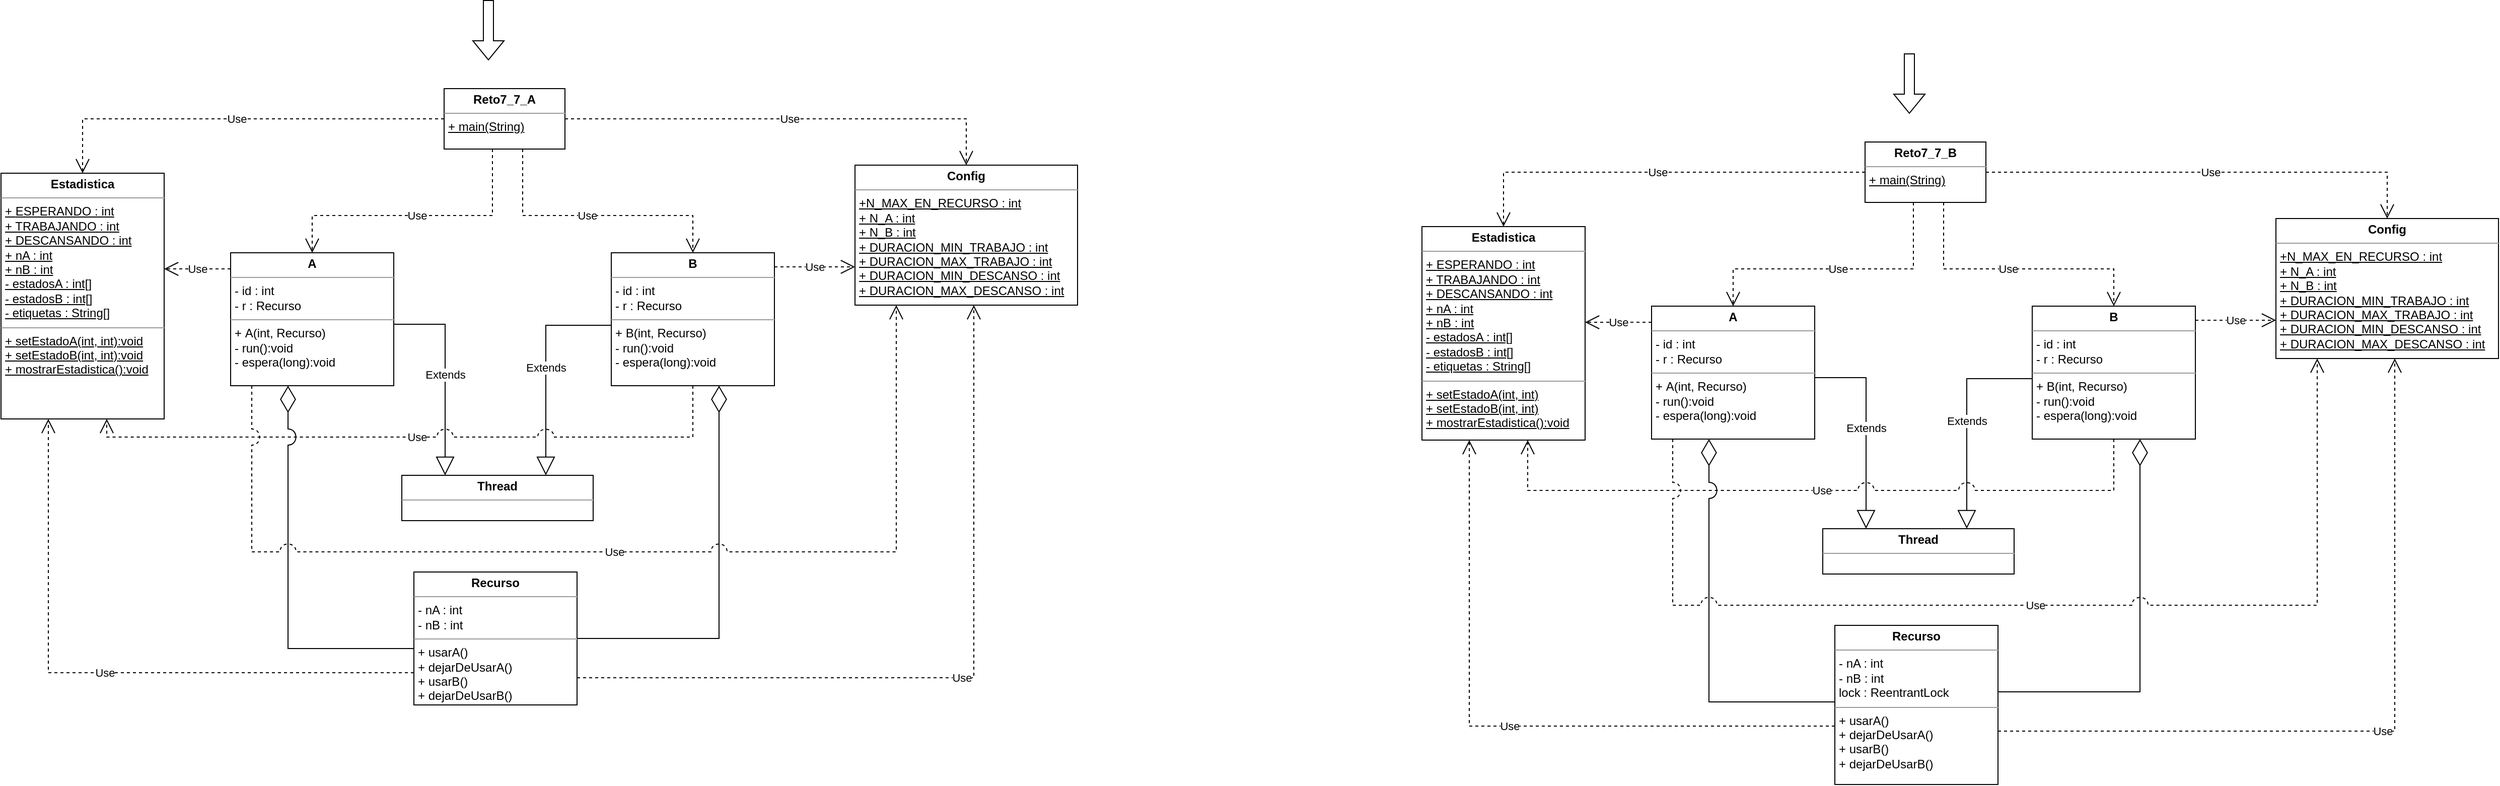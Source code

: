 <mxfile version="20.6.2" type="device"><diagram id="MzJFYPw6yOlojLo13A0B" name="Página-1"><mxGraphModel dx="1497" dy="886" grid="0" gridSize="10" guides="1" tooltips="1" connect="1" arrows="1" fold="1" page="1" pageScale="1" pageWidth="4000" pageHeight="2000" math="0" shadow="0"><root><mxCell id="0"/><mxCell id="1" parent="0"/><mxCell id="kdmSwV2Cofq7j0bnxIZ5-1" value="&lt;p style=&quot;margin:0px;margin-top:4px;text-align:center;&quot;&gt;&lt;b&gt;Reto7_7_A&lt;/b&gt;&lt;/p&gt;&lt;hr size=&quot;1&quot;&gt;&lt;p style=&quot;margin:0px;margin-left:4px;&quot;&gt;&lt;u&gt;+ main(String)&lt;/u&gt;&lt;br&gt;&lt;/p&gt;" style="verticalAlign=top;align=left;overflow=fill;fontSize=12;fontFamily=Helvetica;html=1;" parent="1" vertex="1"><mxGeometry x="1774" y="677" width="120" height="60" as="geometry"/></mxCell><mxCell id="kdmSwV2Cofq7j0bnxIZ5-2" value="" style="shape=flexArrow;endArrow=classic;html=1;rounded=0;" parent="1" edge="1"><mxGeometry width="50" height="50" relative="1" as="geometry"><mxPoint x="1818" y="589" as="sourcePoint"/><mxPoint x="1818" y="649" as="targetPoint"/></mxGeometry></mxCell><mxCell id="kdmSwV2Cofq7j0bnxIZ5-5" value="&lt;p style=&quot;margin:0px;margin-top:4px;text-align:center;&quot;&gt;&lt;b&gt;Config&lt;/b&gt;&lt;/p&gt;&lt;hr size=&quot;1&quot;&gt;&lt;p style=&quot;margin:0px;margin-left:4px;&quot;&gt;&lt;u&gt;+&lt;/u&gt;&lt;span style=&quot;background-color: initial;&quot;&gt;&lt;u&gt;N_MAX_EN_RECURSO : int&lt;/u&gt;&lt;/span&gt;&lt;/p&gt;&lt;p style=&quot;margin:0px;margin-left:4px;&quot;&gt;&lt;u&gt;+ N_A : int&lt;/u&gt;&lt;/p&gt;&lt;p style=&quot;margin:0px;margin-left:4px;&quot;&gt;&lt;u&gt;+ N_B : int&lt;/u&gt;&lt;/p&gt;&lt;p style=&quot;margin:0px;margin-left:4px;&quot;&gt;&lt;u&gt;+ DURACION_MIN_TRABAJO : int&lt;/u&gt;&lt;/p&gt;&lt;p style=&quot;margin:0px;margin-left:4px;&quot;&gt;&lt;u&gt;+ DURACION_MAX_TRABAJO : int&lt;/u&gt;&lt;/p&gt;&lt;p style=&quot;margin:0px;margin-left:4px;&quot;&gt;&lt;u&gt;+ DURACION_MIN_DESCANSO : int&lt;/u&gt;&lt;/p&gt;&lt;p style=&quot;margin:0px;margin-left:4px;&quot;&gt;&lt;u&gt;+ DURACION_MAX_DESCANSO : int&lt;/u&gt;&lt;/p&gt;" style="verticalAlign=top;align=left;overflow=fill;fontSize=12;fontFamily=Helvetica;html=1;" parent="1" vertex="1"><mxGeometry x="2182" y="753" width="221" height="139" as="geometry"/></mxCell><mxCell id="kdmSwV2Cofq7j0bnxIZ5-12" value="&lt;p style=&quot;margin:0px;margin-top:4px;text-align:center;&quot;&gt;&lt;b&gt;Thread&lt;/b&gt;&lt;/p&gt;&lt;hr size=&quot;1&quot;&gt;&lt;p style=&quot;margin:0px;margin-left:4px;&quot;&gt;&lt;br&gt;&lt;/p&gt;" style="verticalAlign=top;align=left;overflow=fill;fontSize=12;fontFamily=Helvetica;html=1;" parent="1" vertex="1"><mxGeometry x="1732" y="1061" width="190" height="45" as="geometry"/></mxCell><mxCell id="kdmSwV2Cofq7j0bnxIZ5-13" value="&lt;p style=&quot;margin:0px;margin-top:4px;text-align:center;&quot;&gt;&lt;b&gt;Estadistica&lt;/b&gt;&lt;/p&gt;&lt;hr size=&quot;1&quot;&gt;&lt;p style=&quot;margin:0px;margin-left:4px;&quot;&gt;&lt;u&gt;+&amp;nbsp;&lt;span style=&quot;background-color: initial;&quot;&gt;ESPERANDO : int&lt;/span&gt;&lt;br&gt;&lt;/u&gt;&lt;/p&gt;&lt;p style=&quot;margin:0px;margin-left:4px;&quot;&gt;&lt;u&gt;+ TRABAJANDO : int&lt;/u&gt;&lt;/p&gt;&lt;p style=&quot;margin:0px;margin-left:4px;&quot;&gt;&lt;u&gt;+ DESCANSANDO : int&lt;/u&gt;&lt;/p&gt;&lt;p style=&quot;margin:0px;margin-left:4px;&quot;&gt;&lt;u&gt;+ nA : int&lt;/u&gt;&lt;/p&gt;&lt;p style=&quot;margin:0px;margin-left:4px;&quot;&gt;&lt;u&gt;+ nB : int&lt;/u&gt;&lt;/p&gt;&lt;p style=&quot;margin:0px;margin-left:4px;&quot;&gt;&lt;u&gt;- estadosA : int[]&lt;/u&gt;&lt;/p&gt;&lt;p style=&quot;margin:0px;margin-left:4px;&quot;&gt;&lt;u&gt;- estadosB : int[]&lt;/u&gt;&lt;/p&gt;&lt;p style=&quot;margin:0px;margin-left:4px;&quot;&gt;&lt;u&gt;- etiquetas : String[]&lt;/u&gt;&lt;/p&gt;&lt;hr size=&quot;1&quot;&gt;&lt;p style=&quot;margin:0px;margin-left:4px;&quot;&gt;&lt;u&gt;+&amp;nbsp;&lt;/u&gt;&lt;span style=&quot;background-color: initial;&quot;&gt;&lt;u&gt;setEstadoA(int, int):void&lt;/u&gt;&lt;/span&gt;&lt;/p&gt;&lt;p style=&quot;margin:0px;margin-left:4px;&quot;&gt;&lt;span style=&quot;background-color: initial;&quot;&gt;&lt;u&gt;+ setEstadoB(int, int):void&lt;/u&gt;&lt;/span&gt;&lt;/p&gt;&lt;p style=&quot;margin:0px;margin-left:4px;&quot;&gt;&lt;u style=&quot;background-color: initial;&quot;&gt;+ mostrarEstadistica():void&lt;/u&gt;&lt;/p&gt;" style="verticalAlign=top;align=left;overflow=fill;fontSize=12;fontFamily=Helvetica;html=1;" parent="1" vertex="1"><mxGeometry x="1334" y="761" width="162" height="244" as="geometry"/></mxCell><mxCell id="dakjmJeMSCJuS75v7PJh-5" value="Extends" style="endArrow=block;endSize=16;endFill=0;html=1;rounded=0;edgeStyle=orthogonalEdgeStyle;" parent="1" source="O4V6Tt56ttpYO1jUraNd-1" target="kdmSwV2Cofq7j0bnxIZ5-12" edge="1"><mxGeometry width="160" relative="1" as="geometry"><mxPoint x="1627" y="457" as="sourcePoint"/><mxPoint x="1787" y="457" as="targetPoint"/><Array as="points"><mxPoint x="1775" y="911"/></Array></mxGeometry></mxCell><mxCell id="dakjmJeMSCJuS75v7PJh-6" value="Extends" style="endArrow=block;endSize=16;endFill=0;html=1;rounded=0;edgeStyle=orthogonalEdgeStyle;jumpStyle=arc;jumpSize=17;" parent="1" source="O4V6Tt56ttpYO1jUraNd-2" target="kdmSwV2Cofq7j0bnxIZ5-12" edge="1"><mxGeometry width="160" relative="1" as="geometry"><mxPoint x="1747.0" y="538" as="sourcePoint"/><mxPoint x="1643.0" y="305.0" as="targetPoint"/><Array as="points"><mxPoint x="1945" y="912"/><mxPoint x="1875" y="912"/></Array></mxGeometry></mxCell><mxCell id="dakjmJeMSCJuS75v7PJh-10" value="Use" style="endArrow=open;endSize=12;dashed=1;html=1;rounded=0;edgeStyle=orthogonalEdgeStyle;" parent="1" source="kdmSwV2Cofq7j0bnxIZ5-1" target="kdmSwV2Cofq7j0bnxIZ5-13" edge="1"><mxGeometry width="160" relative="1" as="geometry"><mxPoint x="2148" y="586.474" as="sourcePoint"/><mxPoint x="2218" y="778" as="targetPoint"/></mxGeometry></mxCell><mxCell id="O4V6Tt56ttpYO1jUraNd-1" value="&lt;p style=&quot;margin:0px;margin-top:4px;text-align:center;&quot;&gt;&lt;b&gt;A&lt;/b&gt;&lt;/p&gt;&lt;hr size=&quot;1&quot;&gt;&lt;p style=&quot;margin:0px;margin-left:4px;&quot;&gt;-&amp;nbsp;&lt;span style=&quot;background-color: initial;&quot;&gt;id : int&lt;/span&gt;&lt;br&gt;&lt;/p&gt;&lt;p style=&quot;margin:0px;margin-left:4px;&quot;&gt;- r : Recurso&lt;/p&gt;&lt;hr size=&quot;1&quot;&gt;&lt;p style=&quot;margin:0px;margin-left:4px;&quot;&gt;+&amp;nbsp;&lt;span style=&quot;background-color: initial;&quot;&gt;A(int, Recurso)&lt;/span&gt;&lt;/p&gt;&lt;p style=&quot;margin:0px;margin-left:4px;&quot;&gt;- run():void&lt;/p&gt;&lt;p style=&quot;margin:0px;margin-left:4px;&quot;&gt;- espera(long):void&lt;/p&gt;" style="verticalAlign=top;align=left;overflow=fill;fontSize=12;fontFamily=Helvetica;html=1;" vertex="1" parent="1"><mxGeometry x="1562" y="840" width="162" height="132" as="geometry"/></mxCell><mxCell id="O4V6Tt56ttpYO1jUraNd-2" value="&lt;p style=&quot;margin:0px;margin-top:4px;text-align:center;&quot;&gt;&lt;b&gt;B&lt;/b&gt;&lt;/p&gt;&lt;hr size=&quot;1&quot;&gt;&lt;p style=&quot;margin:0px;margin-left:4px;&quot;&gt;-&amp;nbsp;&lt;span style=&quot;background-color: initial;&quot;&gt;id : int&lt;/span&gt;&lt;br&gt;&lt;/p&gt;&lt;p style=&quot;margin:0px;margin-left:4px;&quot;&gt;- r : Recurso&lt;/p&gt;&lt;hr size=&quot;1&quot;&gt;&lt;p style=&quot;margin:0px;margin-left:4px;&quot;&gt;+ B&lt;span style=&quot;background-color: initial;&quot;&gt;(int, Recurso)&lt;/span&gt;&lt;/p&gt;&lt;p style=&quot;margin:0px;margin-left:4px;&quot;&gt;- run():void&lt;/p&gt;&lt;p style=&quot;margin:0px;margin-left:4px;&quot;&gt;- espera(long):void&lt;/p&gt;" style="verticalAlign=top;align=left;overflow=fill;fontSize=12;fontFamily=Helvetica;html=1;" vertex="1" parent="1"><mxGeometry x="1940" y="840" width="162" height="132" as="geometry"/></mxCell><mxCell id="O4V6Tt56ttpYO1jUraNd-3" value="&lt;p style=&quot;margin:0px;margin-top:4px;text-align:center;&quot;&gt;&lt;b&gt;Recurso&lt;/b&gt;&lt;/p&gt;&lt;hr size=&quot;1&quot;&gt;&lt;p style=&quot;margin:0px;margin-left:4px;&quot;&gt;-&amp;nbsp;&lt;span style=&quot;background-color: initial;&quot;&gt;nA : int&lt;/span&gt;&lt;br&gt;&lt;/p&gt;&lt;p style=&quot;margin:0px;margin-left:4px;&quot;&gt;- nB : int&lt;/p&gt;&lt;hr size=&quot;1&quot;&gt;&lt;p style=&quot;margin:0px;margin-left:4px;&quot;&gt;+&amp;nbsp;&lt;span style=&quot;background-color: initial;&quot;&gt;usarA()&lt;/span&gt;&lt;/p&gt;&lt;p style=&quot;margin:0px;margin-left:4px;&quot;&gt;+ dejarDeUsarA()&lt;/p&gt;&lt;p style=&quot;margin:0px;margin-left:4px;&quot;&gt;+ usarB()&lt;/p&gt;&lt;p style=&quot;margin:0px;margin-left:4px;&quot;&gt;+ dejarDeUsarB()&lt;/p&gt;" style="verticalAlign=top;align=left;overflow=fill;fontSize=12;fontFamily=Helvetica;html=1;" vertex="1" parent="1"><mxGeometry x="1744" y="1157" width="162" height="132" as="geometry"/></mxCell><mxCell id="O4V6Tt56ttpYO1jUraNd-6" value="Use" style="endArrow=open;endSize=12;dashed=1;html=1;rounded=0;edgeStyle=orthogonalEdgeStyle;exitX=0.75;exitY=1;exitDx=0;exitDy=0;" edge="1" parent="1" source="kdmSwV2Cofq7j0bnxIZ5-1" target="O4V6Tt56ttpYO1jUraNd-2"><mxGeometry width="160" relative="1" as="geometry"><mxPoint x="1892" y="715" as="sourcePoint"/><mxPoint x="2254.077" y="956" as="targetPoint"/><Array as="points"><mxPoint x="1852" y="803"/><mxPoint x="2021" y="803"/></Array></mxGeometry></mxCell><mxCell id="O4V6Tt56ttpYO1jUraNd-7" value="Use" style="endArrow=open;endSize=12;dashed=1;html=1;rounded=0;edgeStyle=orthogonalEdgeStyle;" edge="1" parent="1" source="kdmSwV2Cofq7j0bnxIZ5-1" target="O4V6Tt56ttpYO1jUraNd-1"><mxGeometry width="160" relative="1" as="geometry"><mxPoint x="1862" y="745" as="sourcePoint"/><mxPoint x="2031" y="850" as="targetPoint"/><Array as="points"><mxPoint x="1822" y="803"/><mxPoint x="1643" y="803"/></Array></mxGeometry></mxCell><mxCell id="O4V6Tt56ttpYO1jUraNd-8" value="Use" style="endArrow=open;endSize=12;dashed=1;html=1;rounded=0;edgeStyle=orthogonalEdgeStyle;" edge="1" parent="1" source="O4V6Tt56ttpYO1jUraNd-1" target="kdmSwV2Cofq7j0bnxIZ5-13"><mxGeometry width="160" relative="1" as="geometry"><mxPoint x="1784" y="717.0" as="sourcePoint"/><mxPoint x="1288" y="770" as="targetPoint"/><Array as="points"><mxPoint x="1519" y="856"/><mxPoint x="1519" y="856"/></Array></mxGeometry></mxCell><mxCell id="O4V6Tt56ttpYO1jUraNd-9" value="Use" style="endArrow=open;endSize=12;dashed=1;html=1;rounded=0;edgeStyle=orthogonalEdgeStyle;jumpStyle=arc;jumpSize=16;" edge="1" parent="1" source="O4V6Tt56ttpYO1jUraNd-2" target="kdmSwV2Cofq7j0bnxIZ5-13"><mxGeometry width="160" relative="1" as="geometry"><mxPoint x="1572.0" y="866.053" as="sourcePoint"/><mxPoint x="1369.0" y="866.053" as="targetPoint"/><Array as="points"><mxPoint x="2021" y="1023"/><mxPoint x="1439" y="1023"/><mxPoint x="1439" y="911"/></Array></mxGeometry></mxCell><mxCell id="O4V6Tt56ttpYO1jUraNd-10" value="" style="endArrow=diamondThin;endFill=0;endSize=24;html=1;rounded=0;jumpStyle=arc;jumpSize=16;edgeStyle=orthogonalEdgeStyle;" edge="1" parent="1" source="O4V6Tt56ttpYO1jUraNd-3" target="O4V6Tt56ttpYO1jUraNd-2"><mxGeometry width="160" relative="1" as="geometry"><mxPoint x="1661" y="963" as="sourcePoint"/><mxPoint x="1821" y="963" as="targetPoint"/><Array as="points"><mxPoint x="2047" y="1223"/></Array></mxGeometry></mxCell><mxCell id="O4V6Tt56ttpYO1jUraNd-11" value="" style="endArrow=diamondThin;endFill=0;endSize=24;html=1;rounded=0;jumpStyle=arc;jumpSize=16;edgeStyle=orthogonalEdgeStyle;" edge="1" parent="1" source="O4V6Tt56ttpYO1jUraNd-3" target="O4V6Tt56ttpYO1jUraNd-1"><mxGeometry width="160" relative="1" as="geometry"><mxPoint x="1916" y="1233" as="sourcePoint"/><mxPoint x="2057.053" y="982.0" as="targetPoint"/><Array as="points"><mxPoint x="1619" y="1233"/></Array></mxGeometry></mxCell><mxCell id="O4V6Tt56ttpYO1jUraNd-12" value="Use" style="endArrow=open;endSize=12;dashed=1;html=1;rounded=0;edgeStyle=orthogonalEdgeStyle;" edge="1" parent="1" source="kdmSwV2Cofq7j0bnxIZ5-1" target="kdmSwV2Cofq7j0bnxIZ5-5"><mxGeometry width="160" relative="1" as="geometry"><mxPoint x="1784" y="717.0" as="sourcePoint"/><mxPoint x="1425.053" y="771" as="targetPoint"/></mxGeometry></mxCell><mxCell id="O4V6Tt56ttpYO1jUraNd-13" value="Use" style="endArrow=open;endSize=12;dashed=1;html=1;rounded=0;edgeStyle=orthogonalEdgeStyle;" edge="1" parent="1" source="O4V6Tt56ttpYO1jUraNd-2" target="kdmSwV2Cofq7j0bnxIZ5-5"><mxGeometry width="160" relative="1" as="geometry"><mxPoint x="1572.0" y="866.053" as="sourcePoint"/><mxPoint x="1506" y="866.053" as="targetPoint"/><Array as="points"><mxPoint x="2163" y="854"/><mxPoint x="2163" y="854"/></Array></mxGeometry></mxCell><mxCell id="O4V6Tt56ttpYO1jUraNd-14" value="Use" style="endArrow=open;endSize=12;dashed=1;html=1;rounded=0;edgeStyle=orthogonalEdgeStyle;jumpStyle=arc;jumpSize=16;" edge="1" parent="1" source="O4V6Tt56ttpYO1jUraNd-1" target="kdmSwV2Cofq7j0bnxIZ5-5"><mxGeometry width="160" relative="1" as="geometry"><mxPoint x="2031.053" y="982.0" as="sourcePoint"/><mxPoint x="1448.947" y="962.0" as="targetPoint"/><Array as="points"><mxPoint x="1583" y="1137"/><mxPoint x="2223" y="1137"/></Array></mxGeometry></mxCell><mxCell id="O4V6Tt56ttpYO1jUraNd-15" value="Use" style="endArrow=open;endSize=12;dashed=1;html=1;rounded=0;edgeStyle=orthogonalEdgeStyle;jumpStyle=arc;jumpSize=16;" edge="1" parent="1" source="O4V6Tt56ttpYO1jUraNd-3" target="kdmSwV2Cofq7j0bnxIZ5-13"><mxGeometry width="160" relative="1" as="geometry"><mxPoint x="2031.053" y="982.0" as="sourcePoint"/><mxPoint x="1448.947" y="962.0" as="targetPoint"/><Array as="points"><mxPoint x="1381" y="1257"/></Array></mxGeometry></mxCell><mxCell id="O4V6Tt56ttpYO1jUraNd-16" value="Use" style="endArrow=open;endSize=12;dashed=1;html=1;rounded=0;edgeStyle=orthogonalEdgeStyle;jumpStyle=arc;jumpSize=16;" edge="1" parent="1" source="O4V6Tt56ttpYO1jUraNd-3" target="kdmSwV2Cofq7j0bnxIZ5-5"><mxGeometry width="160" relative="1" as="geometry"><mxPoint x="1754" y="1267" as="sourcePoint"/><mxPoint x="1391.053" y="962.0" as="targetPoint"/><Array as="points"><mxPoint x="2300" y="1262"/></Array></mxGeometry></mxCell><mxCell id="O4V6Tt56ttpYO1jUraNd-17" value="&lt;p style=&quot;margin:0px;margin-top:4px;text-align:center;&quot;&gt;&lt;b&gt;Reto7_7_B&lt;/b&gt;&lt;/p&gt;&lt;hr size=&quot;1&quot;&gt;&lt;p style=&quot;margin:0px;margin-left:4px;&quot;&gt;&lt;u&gt;+ main(String)&lt;/u&gt;&lt;br&gt;&lt;/p&gt;" style="verticalAlign=top;align=left;overflow=fill;fontSize=12;fontFamily=Helvetica;html=1;" vertex="1" parent="1"><mxGeometry x="3185" y="730" width="120" height="60" as="geometry"/></mxCell><mxCell id="O4V6Tt56ttpYO1jUraNd-18" value="" style="shape=flexArrow;endArrow=classic;html=1;rounded=0;" edge="1" parent="1"><mxGeometry width="50" height="50" relative="1" as="geometry"><mxPoint x="3229" y="642" as="sourcePoint"/><mxPoint x="3229" y="702" as="targetPoint"/></mxGeometry></mxCell><mxCell id="O4V6Tt56ttpYO1jUraNd-19" value="&lt;p style=&quot;margin:0px;margin-top:4px;text-align:center;&quot;&gt;&lt;b&gt;Config&lt;/b&gt;&lt;/p&gt;&lt;hr size=&quot;1&quot;&gt;&lt;p style=&quot;margin:0px;margin-left:4px;&quot;&gt;&lt;u&gt;+&lt;/u&gt;&lt;span style=&quot;background-color: initial;&quot;&gt;&lt;u&gt;N_MAX_EN_RECURSO : int&lt;/u&gt;&lt;/span&gt;&lt;/p&gt;&lt;p style=&quot;margin:0px;margin-left:4px;&quot;&gt;&lt;u&gt;+ N_A : int&lt;/u&gt;&lt;/p&gt;&lt;p style=&quot;margin:0px;margin-left:4px;&quot;&gt;&lt;u&gt;+ N_B : int&lt;/u&gt;&lt;/p&gt;&lt;p style=&quot;margin:0px;margin-left:4px;&quot;&gt;&lt;u&gt;+ DURACION_MIN_TRABAJO : int&lt;/u&gt;&lt;/p&gt;&lt;p style=&quot;margin:0px;margin-left:4px;&quot;&gt;&lt;u&gt;+ DURACION_MAX_TRABAJO : int&lt;/u&gt;&lt;/p&gt;&lt;p style=&quot;margin:0px;margin-left:4px;&quot;&gt;&lt;u&gt;+ DURACION_MIN_DESCANSO : int&lt;/u&gt;&lt;/p&gt;&lt;p style=&quot;margin:0px;margin-left:4px;&quot;&gt;&lt;u&gt;+ DURACION_MAX_DESCANSO : int&lt;/u&gt;&lt;/p&gt;" style="verticalAlign=top;align=left;overflow=fill;fontSize=12;fontFamily=Helvetica;html=1;" vertex="1" parent="1"><mxGeometry x="3593" y="806" width="221" height="139" as="geometry"/></mxCell><mxCell id="O4V6Tt56ttpYO1jUraNd-20" value="&lt;p style=&quot;margin:0px;margin-top:4px;text-align:center;&quot;&gt;&lt;b&gt;Thread&lt;/b&gt;&lt;/p&gt;&lt;hr size=&quot;1&quot;&gt;&lt;p style=&quot;margin:0px;margin-left:4px;&quot;&gt;&lt;br&gt;&lt;/p&gt;" style="verticalAlign=top;align=left;overflow=fill;fontSize=12;fontFamily=Helvetica;html=1;" vertex="1" parent="1"><mxGeometry x="3143" y="1114" width="190" height="45" as="geometry"/></mxCell><mxCell id="O4V6Tt56ttpYO1jUraNd-21" value="&lt;p style=&quot;margin:0px;margin-top:4px;text-align:center;&quot;&gt;&lt;b&gt;Estadistica&lt;/b&gt;&lt;/p&gt;&lt;hr size=&quot;1&quot;&gt;&lt;p style=&quot;margin:0px;margin-left:4px;&quot;&gt;&lt;u&gt;+&amp;nbsp;&lt;span style=&quot;background-color: initial;&quot;&gt;ESPERANDO : int&lt;/span&gt;&lt;br&gt;&lt;/u&gt;&lt;/p&gt;&lt;p style=&quot;margin:0px;margin-left:4px;&quot;&gt;&lt;u&gt;+ TRABAJANDO : int&lt;/u&gt;&lt;/p&gt;&lt;p style=&quot;margin:0px;margin-left:4px;&quot;&gt;&lt;u&gt;+ DESCANSANDO : int&lt;/u&gt;&lt;/p&gt;&lt;p style=&quot;margin:0px;margin-left:4px;&quot;&gt;&lt;u&gt;+ nA : int&lt;/u&gt;&lt;/p&gt;&lt;p style=&quot;margin:0px;margin-left:4px;&quot;&gt;&lt;u&gt;+ nB : int&lt;/u&gt;&lt;/p&gt;&lt;p style=&quot;margin:0px;margin-left:4px;&quot;&gt;&lt;u&gt;- estadosA : int[]&lt;/u&gt;&lt;/p&gt;&lt;p style=&quot;margin:0px;margin-left:4px;&quot;&gt;&lt;u&gt;- estadosB : int[]&lt;/u&gt;&lt;/p&gt;&lt;p style=&quot;margin:0px;margin-left:4px;&quot;&gt;&lt;u&gt;- etiquetas : String[]&lt;/u&gt;&lt;/p&gt;&lt;hr size=&quot;1&quot;&gt;&lt;p style=&quot;margin:0px;margin-left:4px;&quot;&gt;&lt;u&gt;+&amp;nbsp;&lt;/u&gt;&lt;span style=&quot;background-color: initial;&quot;&gt;&lt;u&gt;setEstadoA(int, int)&lt;/u&gt;&lt;/span&gt;&lt;/p&gt;&lt;p style=&quot;margin:0px;margin-left:4px;&quot;&gt;&lt;span style=&quot;background-color: initial;&quot;&gt;&lt;u&gt;+ setEstadoB(int, int)&lt;/u&gt;&lt;/span&gt;&lt;/p&gt;&lt;p style=&quot;margin:0px;margin-left:4px;&quot;&gt;&lt;u style=&quot;background-color: initial;&quot;&gt;+ mostrarEstadistica():void&lt;/u&gt;&lt;/p&gt;" style="verticalAlign=top;align=left;overflow=fill;fontSize=12;fontFamily=Helvetica;html=1;" vertex="1" parent="1"><mxGeometry x="2745" y="814" width="162" height="212" as="geometry"/></mxCell><mxCell id="O4V6Tt56ttpYO1jUraNd-22" value="Extends" style="endArrow=block;endSize=16;endFill=0;html=1;rounded=0;edgeStyle=orthogonalEdgeStyle;" edge="1" parent="1" source="O4V6Tt56ttpYO1jUraNd-25" target="O4V6Tt56ttpYO1jUraNd-20"><mxGeometry width="160" relative="1" as="geometry"><mxPoint x="3038" y="510" as="sourcePoint"/><mxPoint x="3198" y="510" as="targetPoint"/><Array as="points"><mxPoint x="3186" y="964"/></Array></mxGeometry></mxCell><mxCell id="O4V6Tt56ttpYO1jUraNd-23" value="Extends" style="endArrow=block;endSize=16;endFill=0;html=1;rounded=0;edgeStyle=orthogonalEdgeStyle;jumpStyle=arc;jumpSize=17;" edge="1" parent="1" source="O4V6Tt56ttpYO1jUraNd-26" target="O4V6Tt56ttpYO1jUraNd-20"><mxGeometry width="160" relative="1" as="geometry"><mxPoint x="3158.0" y="591" as="sourcePoint"/><mxPoint x="3054.0" y="358.0" as="targetPoint"/><Array as="points"><mxPoint x="3356" y="965"/><mxPoint x="3286" y="965"/></Array></mxGeometry></mxCell><mxCell id="O4V6Tt56ttpYO1jUraNd-24" value="Use" style="endArrow=open;endSize=12;dashed=1;html=1;rounded=0;edgeStyle=orthogonalEdgeStyle;" edge="1" parent="1" source="O4V6Tt56ttpYO1jUraNd-17" target="O4V6Tt56ttpYO1jUraNd-21"><mxGeometry width="160" relative="1" as="geometry"><mxPoint x="3559" y="639.474" as="sourcePoint"/><mxPoint x="3629" y="831" as="targetPoint"/></mxGeometry></mxCell><mxCell id="O4V6Tt56ttpYO1jUraNd-25" value="&lt;p style=&quot;margin:0px;margin-top:4px;text-align:center;&quot;&gt;&lt;b&gt;A&lt;/b&gt;&lt;/p&gt;&lt;hr size=&quot;1&quot;&gt;&lt;p style=&quot;margin:0px;margin-left:4px;&quot;&gt;-&amp;nbsp;&lt;span style=&quot;background-color: initial;&quot;&gt;id : int&lt;/span&gt;&lt;br&gt;&lt;/p&gt;&lt;p style=&quot;margin:0px;margin-left:4px;&quot;&gt;- r : Recurso&lt;/p&gt;&lt;hr size=&quot;1&quot;&gt;&lt;p style=&quot;margin:0px;margin-left:4px;&quot;&gt;+&amp;nbsp;&lt;span style=&quot;background-color: initial;&quot;&gt;A(int, Recurso)&lt;/span&gt;&lt;/p&gt;&lt;p style=&quot;margin:0px;margin-left:4px;&quot;&gt;- run():void&lt;/p&gt;&lt;p style=&quot;margin:0px;margin-left:4px;&quot;&gt;- espera(long):void&lt;/p&gt;" style="verticalAlign=top;align=left;overflow=fill;fontSize=12;fontFamily=Helvetica;html=1;" vertex="1" parent="1"><mxGeometry x="2973" y="893" width="162" height="132" as="geometry"/></mxCell><mxCell id="O4V6Tt56ttpYO1jUraNd-26" value="&lt;p style=&quot;margin:0px;margin-top:4px;text-align:center;&quot;&gt;&lt;b&gt;B&lt;/b&gt;&lt;/p&gt;&lt;hr size=&quot;1&quot;&gt;&lt;p style=&quot;margin:0px;margin-left:4px;&quot;&gt;-&amp;nbsp;&lt;span style=&quot;background-color: initial;&quot;&gt;id : int&lt;/span&gt;&lt;br&gt;&lt;/p&gt;&lt;p style=&quot;margin:0px;margin-left:4px;&quot;&gt;- r : Recurso&lt;/p&gt;&lt;hr size=&quot;1&quot;&gt;&lt;p style=&quot;margin:0px;margin-left:4px;&quot;&gt;+ B&lt;span style=&quot;background-color: initial;&quot;&gt;(int, Recurso)&lt;/span&gt;&lt;/p&gt;&lt;p style=&quot;margin:0px;margin-left:4px;&quot;&gt;- run():void&lt;/p&gt;&lt;p style=&quot;margin:0px;margin-left:4px;&quot;&gt;- espera(long):void&lt;/p&gt;" style="verticalAlign=top;align=left;overflow=fill;fontSize=12;fontFamily=Helvetica;html=1;" vertex="1" parent="1"><mxGeometry x="3351" y="893" width="162" height="132" as="geometry"/></mxCell><mxCell id="O4V6Tt56ttpYO1jUraNd-27" value="&lt;p style=&quot;margin:0px;margin-top:4px;text-align:center;&quot;&gt;&lt;b&gt;Recurso&lt;/b&gt;&lt;/p&gt;&lt;hr size=&quot;1&quot;&gt;&lt;p style=&quot;margin:0px;margin-left:4px;&quot;&gt;-&amp;nbsp;&lt;span style=&quot;background-color: initial;&quot;&gt;nA : int&lt;/span&gt;&lt;br&gt;&lt;/p&gt;&lt;p style=&quot;margin:0px;margin-left:4px;&quot;&gt;- nB : int&lt;/p&gt;&lt;p style=&quot;margin:0px;margin-left:4px;&quot;&gt;lock : ReentrantLock&lt;br&gt;&lt;/p&gt;&lt;hr size=&quot;1&quot;&gt;&lt;p style=&quot;margin:0px;margin-left:4px;&quot;&gt;+&amp;nbsp;&lt;span style=&quot;background-color: initial;&quot;&gt;usarA()&lt;/span&gt;&lt;/p&gt;&lt;p style=&quot;margin:0px;margin-left:4px;&quot;&gt;+ dejarDeUsarA()&lt;/p&gt;&lt;p style=&quot;margin:0px;margin-left:4px;&quot;&gt;+ usarB()&lt;/p&gt;&lt;p style=&quot;margin:0px;margin-left:4px;&quot;&gt;+ dejarDeUsarB()&lt;/p&gt;" style="verticalAlign=top;align=left;overflow=fill;fontSize=12;fontFamily=Helvetica;html=1;" vertex="1" parent="1"><mxGeometry x="3155" y="1210" width="162" height="158" as="geometry"/></mxCell><mxCell id="O4V6Tt56ttpYO1jUraNd-28" value="Use" style="endArrow=open;endSize=12;dashed=1;html=1;rounded=0;edgeStyle=orthogonalEdgeStyle;exitX=0.75;exitY=1;exitDx=0;exitDy=0;" edge="1" parent="1" source="O4V6Tt56ttpYO1jUraNd-17" target="O4V6Tt56ttpYO1jUraNd-26"><mxGeometry width="160" relative="1" as="geometry"><mxPoint x="3303" y="768" as="sourcePoint"/><mxPoint x="3665.077" y="1009" as="targetPoint"/><Array as="points"><mxPoint x="3263" y="856"/><mxPoint x="3432" y="856"/></Array></mxGeometry></mxCell><mxCell id="O4V6Tt56ttpYO1jUraNd-29" value="Use" style="endArrow=open;endSize=12;dashed=1;html=1;rounded=0;edgeStyle=orthogonalEdgeStyle;" edge="1" parent="1" source="O4V6Tt56ttpYO1jUraNd-17" target="O4V6Tt56ttpYO1jUraNd-25"><mxGeometry width="160" relative="1" as="geometry"><mxPoint x="3273" y="798" as="sourcePoint"/><mxPoint x="3442" y="903" as="targetPoint"/><Array as="points"><mxPoint x="3233" y="856"/><mxPoint x="3054" y="856"/></Array></mxGeometry></mxCell><mxCell id="O4V6Tt56ttpYO1jUraNd-30" value="Use" style="endArrow=open;endSize=12;dashed=1;html=1;rounded=0;edgeStyle=orthogonalEdgeStyle;" edge="1" parent="1" source="O4V6Tt56ttpYO1jUraNd-25" target="O4V6Tt56ttpYO1jUraNd-21"><mxGeometry width="160" relative="1" as="geometry"><mxPoint x="3195" y="770.0" as="sourcePoint"/><mxPoint x="2699" y="823" as="targetPoint"/><Array as="points"><mxPoint x="2930" y="909"/><mxPoint x="2930" y="909"/></Array></mxGeometry></mxCell><mxCell id="O4V6Tt56ttpYO1jUraNd-31" value="Use" style="endArrow=open;endSize=12;dashed=1;html=1;rounded=0;edgeStyle=orthogonalEdgeStyle;jumpStyle=arc;jumpSize=16;" edge="1" parent="1" source="O4V6Tt56ttpYO1jUraNd-26" target="O4V6Tt56ttpYO1jUraNd-21"><mxGeometry width="160" relative="1" as="geometry"><mxPoint x="2983.0" y="919.053" as="sourcePoint"/><mxPoint x="2780.0" y="919.053" as="targetPoint"/><Array as="points"><mxPoint x="3432" y="1076"/><mxPoint x="2850" y="1076"/><mxPoint x="2850" y="964"/></Array></mxGeometry></mxCell><mxCell id="O4V6Tt56ttpYO1jUraNd-32" value="" style="endArrow=diamondThin;endFill=0;endSize=24;html=1;rounded=0;jumpStyle=arc;jumpSize=16;edgeStyle=orthogonalEdgeStyle;" edge="1" parent="1" source="O4V6Tt56ttpYO1jUraNd-27" target="O4V6Tt56ttpYO1jUraNd-26"><mxGeometry width="160" relative="1" as="geometry"><mxPoint x="3072" y="1016" as="sourcePoint"/><mxPoint x="3232" y="1016" as="targetPoint"/><Array as="points"><mxPoint x="3458" y="1276"/></Array></mxGeometry></mxCell><mxCell id="O4V6Tt56ttpYO1jUraNd-33" value="" style="endArrow=diamondThin;endFill=0;endSize=24;html=1;rounded=0;jumpStyle=arc;jumpSize=16;edgeStyle=orthogonalEdgeStyle;" edge="1" parent="1" source="O4V6Tt56ttpYO1jUraNd-27" target="O4V6Tt56ttpYO1jUraNd-25"><mxGeometry width="160" relative="1" as="geometry"><mxPoint x="3327" y="1286" as="sourcePoint"/><mxPoint x="3468.053" y="1035.0" as="targetPoint"/><Array as="points"><mxPoint x="3030" y="1286"/></Array></mxGeometry></mxCell><mxCell id="O4V6Tt56ttpYO1jUraNd-34" value="Use" style="endArrow=open;endSize=12;dashed=1;html=1;rounded=0;edgeStyle=orthogonalEdgeStyle;" edge="1" parent="1" source="O4V6Tt56ttpYO1jUraNd-17" target="O4V6Tt56ttpYO1jUraNd-19"><mxGeometry width="160" relative="1" as="geometry"><mxPoint x="3195" y="770.0" as="sourcePoint"/><mxPoint x="2836.053" y="824" as="targetPoint"/></mxGeometry></mxCell><mxCell id="O4V6Tt56ttpYO1jUraNd-35" value="Use" style="endArrow=open;endSize=12;dashed=1;html=1;rounded=0;edgeStyle=orthogonalEdgeStyle;" edge="1" parent="1" source="O4V6Tt56ttpYO1jUraNd-26" target="O4V6Tt56ttpYO1jUraNd-19"><mxGeometry width="160" relative="1" as="geometry"><mxPoint x="2983.0" y="919.053" as="sourcePoint"/><mxPoint x="2917" y="919.053" as="targetPoint"/><Array as="points"><mxPoint x="3574" y="907"/><mxPoint x="3574" y="907"/></Array></mxGeometry></mxCell><mxCell id="O4V6Tt56ttpYO1jUraNd-36" value="Use" style="endArrow=open;endSize=12;dashed=1;html=1;rounded=0;edgeStyle=orthogonalEdgeStyle;jumpStyle=arc;jumpSize=16;" edge="1" parent="1" source="O4V6Tt56ttpYO1jUraNd-25" target="O4V6Tt56ttpYO1jUraNd-19"><mxGeometry width="160" relative="1" as="geometry"><mxPoint x="3442.053" y="1035.0" as="sourcePoint"/><mxPoint x="2859.947" y="1015.0" as="targetPoint"/><Array as="points"><mxPoint x="2994" y="1190"/><mxPoint x="3634" y="1190"/></Array></mxGeometry></mxCell><mxCell id="O4V6Tt56ttpYO1jUraNd-37" value="Use" style="endArrow=open;endSize=12;dashed=1;html=1;rounded=0;edgeStyle=orthogonalEdgeStyle;jumpStyle=arc;jumpSize=16;" edge="1" parent="1" source="O4V6Tt56ttpYO1jUraNd-27" target="O4V6Tt56ttpYO1jUraNd-21"><mxGeometry width="160" relative="1" as="geometry"><mxPoint x="3442.053" y="1035.0" as="sourcePoint"/><mxPoint x="2859.947" y="1015.0" as="targetPoint"/><Array as="points"><mxPoint x="2792" y="1310"/></Array></mxGeometry></mxCell><mxCell id="O4V6Tt56ttpYO1jUraNd-38" value="Use" style="endArrow=open;endSize=12;dashed=1;html=1;rounded=0;edgeStyle=orthogonalEdgeStyle;jumpStyle=arc;jumpSize=16;" edge="1" parent="1" source="O4V6Tt56ttpYO1jUraNd-27" target="O4V6Tt56ttpYO1jUraNd-19"><mxGeometry width="160" relative="1" as="geometry"><mxPoint x="3165" y="1320" as="sourcePoint"/><mxPoint x="2802.053" y="1015.0" as="targetPoint"/><Array as="points"><mxPoint x="3711" y="1315"/></Array></mxGeometry></mxCell></root></mxGraphModel></diagram></mxfile>